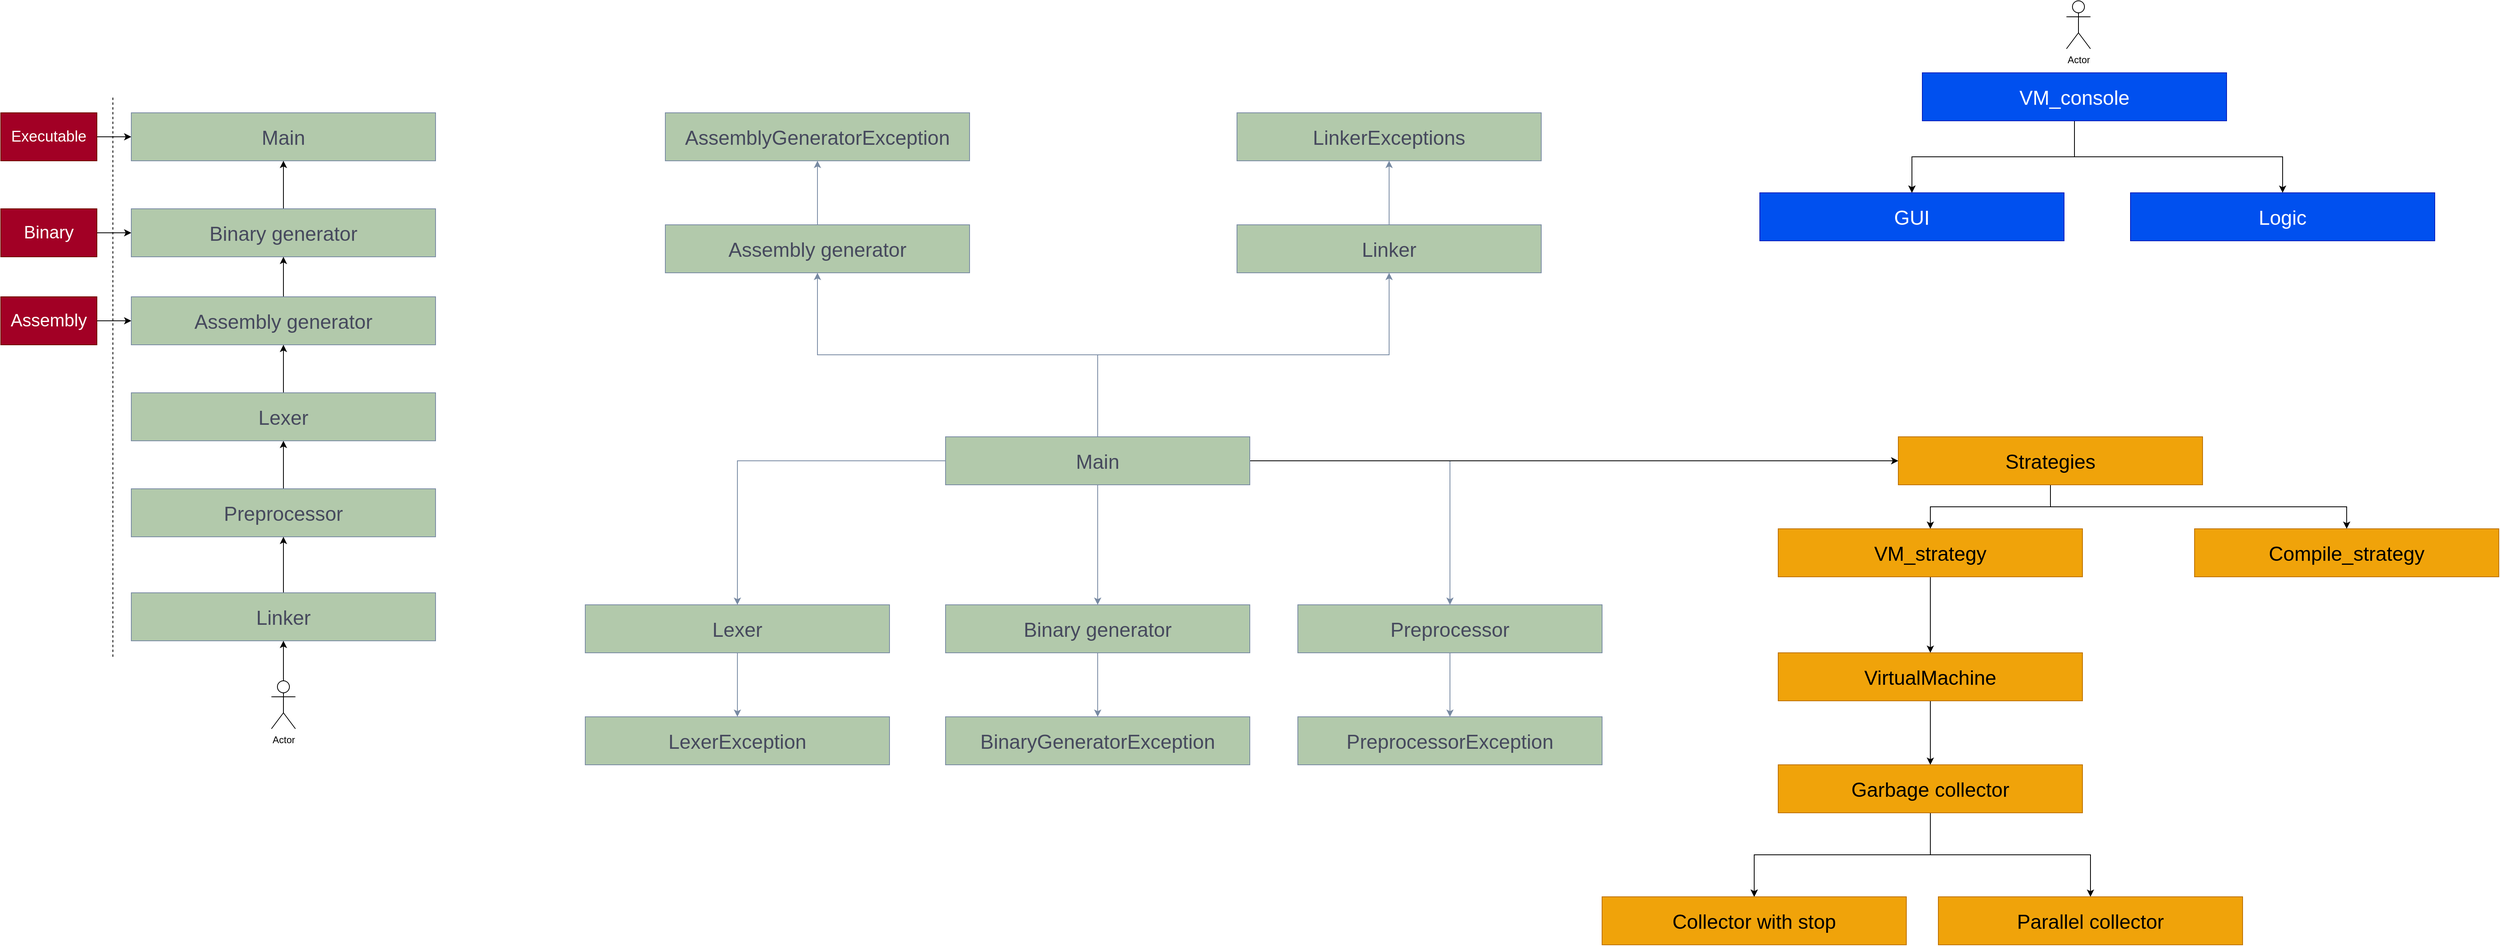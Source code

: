 <mxfile version="26.2.10">
  <diagram name="Страница — 1" id="IiIHjLgcgPe1mLimA3VC">
    <mxGraphModel dx="2796" dy="601" grid="1" gridSize="10" guides="1" tooltips="1" connect="1" arrows="1" fold="1" page="1" pageScale="1" pageWidth="827" pageHeight="1169" background="none" math="0" shadow="0">
      <root>
        <mxCell id="0" />
        <mxCell id="1" parent="0" />
        <mxCell id="HhkN-pGyviHW9je4sgLv-35" value="" style="edgeStyle=orthogonalEdgeStyle;rounded=0;orthogonalLoop=1;jettySize=auto;html=1;strokeColor=#788AA3;fontColor=#46495D;fillColor=#B2C9AB;" parent="1" source="HhkN-pGyviHW9je4sgLv-1" target="HhkN-pGyviHW9je4sgLv-34" edge="1">
          <mxGeometry relative="1" as="geometry" />
        </mxCell>
        <mxCell id="HhkN-pGyviHW9je4sgLv-37" value="" style="edgeStyle=orthogonalEdgeStyle;rounded=0;orthogonalLoop=1;jettySize=auto;html=1;strokeColor=#788AA3;fontColor=#46495D;fillColor=#B2C9AB;" parent="1" source="HhkN-pGyviHW9je4sgLv-1" target="HhkN-pGyviHW9je4sgLv-36" edge="1">
          <mxGeometry relative="1" as="geometry" />
        </mxCell>
        <mxCell id="HhkN-pGyviHW9je4sgLv-39" value="" style="edgeStyle=orthogonalEdgeStyle;rounded=0;orthogonalLoop=1;jettySize=auto;html=1;strokeColor=#788AA3;fontColor=#46495D;fillColor=#B2C9AB;" parent="1" source="HhkN-pGyviHW9je4sgLv-1" target="HhkN-pGyviHW9je4sgLv-38" edge="1">
          <mxGeometry relative="1" as="geometry" />
        </mxCell>
        <mxCell id="HhkN-pGyviHW9je4sgLv-41" value="" style="edgeStyle=orthogonalEdgeStyle;rounded=0;orthogonalLoop=1;jettySize=auto;html=1;strokeColor=#788AA3;fontColor=#46495D;fillColor=#B2C9AB;" parent="1" source="HhkN-pGyviHW9je4sgLv-1" target="HhkN-pGyviHW9je4sgLv-40" edge="1">
          <mxGeometry relative="1" as="geometry" />
        </mxCell>
        <mxCell id="HhkN-pGyviHW9je4sgLv-43" value="" style="edgeStyle=orthogonalEdgeStyle;rounded=0;orthogonalLoop=1;jettySize=auto;html=1;strokeColor=#788AA3;fontColor=#46495D;fillColor=#B2C9AB;" parent="1" source="HhkN-pGyviHW9je4sgLv-1" target="HhkN-pGyviHW9je4sgLv-42" edge="1">
          <mxGeometry relative="1" as="geometry" />
        </mxCell>
        <mxCell id="FRFlXG7ZL1jjnm-62iuR-1" style="edgeStyle=orthogonalEdgeStyle;rounded=0;orthogonalLoop=1;jettySize=auto;html=1;entryX=0;entryY=0.5;entryDx=0;entryDy=0;" parent="1" source="HhkN-pGyviHW9je4sgLv-1" edge="1" target="FRFlXG7ZL1jjnm-62iuR-3">
          <mxGeometry relative="1" as="geometry">
            <mxPoint x="890" y="615" as="targetPoint" />
          </mxGeometry>
        </mxCell>
        <mxCell id="HhkN-pGyviHW9je4sgLv-1" value="&lt;font style=&quot;font-size: 25px;&quot;&gt;Main&lt;/font&gt;" style="rounded=0;whiteSpace=wrap;html=1;labelBackgroundColor=none;fillColor=#B2C9AB;strokeColor=#788AA3;fontColor=#46495D;" parent="1" vertex="1">
          <mxGeometry x="-190" y="585" width="380" height="60" as="geometry" />
        </mxCell>
        <mxCell id="HhkN-pGyviHW9je4sgLv-49" value="" style="edgeStyle=orthogonalEdgeStyle;rounded=0;orthogonalLoop=1;jettySize=auto;html=1;strokeColor=#788AA3;fontColor=#46495D;fillColor=#B2C9AB;" parent="1" source="HhkN-pGyviHW9je4sgLv-34" target="HhkN-pGyviHW9je4sgLv-48" edge="1">
          <mxGeometry relative="1" as="geometry" />
        </mxCell>
        <mxCell id="HhkN-pGyviHW9je4sgLv-34" value="&lt;font style=&quot;font-size: 25px;&quot;&gt;Lexer&lt;/font&gt;" style="rounded=0;whiteSpace=wrap;html=1;labelBackgroundColor=none;fillColor=#B2C9AB;strokeColor=#788AA3;fontColor=#46495D;" parent="1" vertex="1">
          <mxGeometry x="-640" y="795" width="380" height="60" as="geometry" />
        </mxCell>
        <mxCell id="HhkN-pGyviHW9je4sgLv-45" value="" style="edgeStyle=orthogonalEdgeStyle;rounded=0;orthogonalLoop=1;jettySize=auto;html=1;strokeColor=#788AA3;fontColor=#46495D;fillColor=#B2C9AB;" parent="1" source="HhkN-pGyviHW9je4sgLv-36" target="HhkN-pGyviHW9je4sgLv-44" edge="1">
          <mxGeometry relative="1" as="geometry" />
        </mxCell>
        <mxCell id="HhkN-pGyviHW9je4sgLv-36" value="&lt;font style=&quot;font-size: 25px;&quot;&gt;Preprocessor&lt;/font&gt;" style="rounded=0;whiteSpace=wrap;html=1;labelBackgroundColor=none;fillColor=#B2C9AB;strokeColor=#788AA3;fontColor=#46495D;" parent="1" vertex="1">
          <mxGeometry x="250" y="795" width="380" height="60" as="geometry" />
        </mxCell>
        <mxCell id="HhkN-pGyviHW9je4sgLv-51" value="" style="edgeStyle=orthogonalEdgeStyle;rounded=0;orthogonalLoop=1;jettySize=auto;html=1;strokeColor=#788AA3;fontColor=#46495D;fillColor=#B2C9AB;" parent="1" source="HhkN-pGyviHW9je4sgLv-38" target="HhkN-pGyviHW9je4sgLv-50" edge="1">
          <mxGeometry relative="1" as="geometry" />
        </mxCell>
        <mxCell id="HhkN-pGyviHW9je4sgLv-38" value="&lt;font style=&quot;font-size: 25px;&quot;&gt;Assembly generator&lt;/font&gt;" style="rounded=0;whiteSpace=wrap;html=1;labelBackgroundColor=none;fillColor=#B2C9AB;strokeColor=#788AA3;fontColor=#46495D;" parent="1" vertex="1">
          <mxGeometry x="-540" y="320" width="380" height="60" as="geometry" />
        </mxCell>
        <mxCell id="HhkN-pGyviHW9je4sgLv-53" value="" style="edgeStyle=orthogonalEdgeStyle;rounded=0;orthogonalLoop=1;jettySize=auto;html=1;strokeColor=#788AA3;fontColor=#46495D;fillColor=#B2C9AB;" parent="1" source="HhkN-pGyviHW9je4sgLv-40" target="HhkN-pGyviHW9je4sgLv-52" edge="1">
          <mxGeometry relative="1" as="geometry" />
        </mxCell>
        <mxCell id="HhkN-pGyviHW9je4sgLv-40" value="&lt;font style=&quot;font-size: 25px;&quot;&gt;Linker&lt;/font&gt;" style="rounded=0;whiteSpace=wrap;html=1;labelBackgroundColor=none;fillColor=#B2C9AB;strokeColor=#788AA3;fontColor=#46495D;" parent="1" vertex="1">
          <mxGeometry x="174" y="320" width="380" height="60" as="geometry" />
        </mxCell>
        <mxCell id="HhkN-pGyviHW9je4sgLv-47" value="" style="edgeStyle=orthogonalEdgeStyle;rounded=0;orthogonalLoop=1;jettySize=auto;html=1;strokeColor=#788AA3;fontColor=#46495D;fillColor=#B2C9AB;" parent="1" source="HhkN-pGyviHW9je4sgLv-42" target="HhkN-pGyviHW9je4sgLv-46" edge="1">
          <mxGeometry relative="1" as="geometry" />
        </mxCell>
        <mxCell id="HhkN-pGyviHW9je4sgLv-42" value="&lt;font style=&quot;font-size: 25px;&quot;&gt;Binary generator&lt;/font&gt;" style="rounded=0;whiteSpace=wrap;html=1;labelBackgroundColor=none;fillColor=#B2C9AB;strokeColor=#788AA3;fontColor=#46495D;" parent="1" vertex="1">
          <mxGeometry x="-190" y="795" width="380" height="60" as="geometry" />
        </mxCell>
        <mxCell id="HhkN-pGyviHW9je4sgLv-44" value="&lt;font style=&quot;font-size: 25px;&quot;&gt;PreprocessorException&lt;/font&gt;" style="rounded=0;whiteSpace=wrap;html=1;labelBackgroundColor=none;fillColor=#B2C9AB;strokeColor=#788AA3;fontColor=#46495D;" parent="1" vertex="1">
          <mxGeometry x="250" y="935" width="380" height="60" as="geometry" />
        </mxCell>
        <mxCell id="HhkN-pGyviHW9je4sgLv-46" value="&lt;font style=&quot;font-size: 25px;&quot;&gt;BinaryGeneratorException&lt;/font&gt;" style="rounded=0;whiteSpace=wrap;html=1;labelBackgroundColor=none;fillColor=#B2C9AB;strokeColor=#788AA3;fontColor=#46495D;" parent="1" vertex="1">
          <mxGeometry x="-190" y="935" width="380" height="60" as="geometry" />
        </mxCell>
        <mxCell id="HhkN-pGyviHW9je4sgLv-48" value="&lt;font style=&quot;font-size: 25px;&quot;&gt;LexerException&lt;/font&gt;" style="rounded=0;whiteSpace=wrap;html=1;labelBackgroundColor=none;fillColor=#B2C9AB;strokeColor=#788AA3;fontColor=#46495D;" parent="1" vertex="1">
          <mxGeometry x="-640" y="935" width="380" height="60" as="geometry" />
        </mxCell>
        <mxCell id="HhkN-pGyviHW9je4sgLv-50" value="&lt;font style=&quot;font-size: 25px;&quot;&gt;AssemblyGeneratorException&lt;/font&gt;" style="rounded=0;whiteSpace=wrap;html=1;labelBackgroundColor=none;fillColor=#B2C9AB;strokeColor=#788AA3;fontColor=#46495D;" parent="1" vertex="1">
          <mxGeometry x="-540" y="180" width="380" height="60" as="geometry" />
        </mxCell>
        <mxCell id="HhkN-pGyviHW9je4sgLv-52" value="&lt;font style=&quot;font-size: 25px;&quot;&gt;LinkerExceptions&lt;/font&gt;" style="rounded=0;whiteSpace=wrap;html=1;labelBackgroundColor=none;fillColor=#B2C9AB;strokeColor=#788AA3;fontColor=#46495D;" parent="1" vertex="1">
          <mxGeometry x="174" y="180" width="380" height="60" as="geometry" />
        </mxCell>
        <mxCell id="HhkN-pGyviHW9je4sgLv-54" value="&lt;font style=&quot;font-size: 25px;&quot;&gt;Main&lt;/font&gt;" style="rounded=0;whiteSpace=wrap;html=1;labelBackgroundColor=none;fillColor=#B2C9AB;strokeColor=#788AA3;fontColor=#46495D;" parent="1" vertex="1">
          <mxGeometry x="-1207" y="180" width="380" height="60" as="geometry" />
        </mxCell>
        <mxCell id="1Pe37q1wq93f_4s7isEr-17" style="edgeStyle=orthogonalEdgeStyle;rounded=0;orthogonalLoop=1;jettySize=auto;html=1;entryX=0.5;entryY=1;entryDx=0;entryDy=0;" parent="1" source="HhkN-pGyviHW9je4sgLv-55" target="HhkN-pGyviHW9je4sgLv-54" edge="1">
          <mxGeometry relative="1" as="geometry" />
        </mxCell>
        <mxCell id="HhkN-pGyviHW9je4sgLv-55" value="&lt;font style=&quot;font-size: 25px;&quot;&gt;Binary generator&lt;/font&gt;" style="rounded=0;whiteSpace=wrap;html=1;labelBackgroundColor=none;fillColor=#B2C9AB;strokeColor=#788AA3;fontColor=#46495D;" parent="1" vertex="1">
          <mxGeometry x="-1207" y="300" width="380" height="60" as="geometry" />
        </mxCell>
        <mxCell id="1Pe37q1wq93f_4s7isEr-16" style="edgeStyle=orthogonalEdgeStyle;rounded=0;orthogonalLoop=1;jettySize=auto;html=1;entryX=0.5;entryY=1;entryDx=0;entryDy=0;" parent="1" source="HhkN-pGyviHW9je4sgLv-57" target="HhkN-pGyviHW9je4sgLv-55" edge="1">
          <mxGeometry relative="1" as="geometry">
            <Array as="points">
              <mxPoint x="-1017" y="390" />
              <mxPoint x="-1017" y="390" />
            </Array>
          </mxGeometry>
        </mxCell>
        <mxCell id="HhkN-pGyviHW9je4sgLv-57" value="&lt;span style=&quot;font-size: 25px;&quot;&gt;Assembly generator&lt;/span&gt;" style="rounded=0;whiteSpace=wrap;html=1;labelBackgroundColor=none;fillColor=#B2C9AB;strokeColor=#788AA3;fontColor=#46495D;" parent="1" vertex="1">
          <mxGeometry x="-1207" y="410" width="380" height="60" as="geometry" />
        </mxCell>
        <mxCell id="1Pe37q1wq93f_4s7isEr-14" style="edgeStyle=orthogonalEdgeStyle;rounded=0;orthogonalLoop=1;jettySize=auto;html=1;" parent="1" source="HhkN-pGyviHW9je4sgLv-59" target="1Pe37q1wq93f_4s7isEr-13" edge="1">
          <mxGeometry relative="1" as="geometry" />
        </mxCell>
        <mxCell id="HhkN-pGyviHW9je4sgLv-59" value="&lt;font style=&quot;font-size: 25px;&quot;&gt;Preprocessor&lt;/font&gt;" style="rounded=0;whiteSpace=wrap;html=1;labelBackgroundColor=none;fillColor=#B2C9AB;strokeColor=#788AA3;fontColor=#46495D;" parent="1" vertex="1">
          <mxGeometry x="-1207" y="650" width="380" height="60" as="geometry" />
        </mxCell>
        <mxCell id="1Pe37q1wq93f_4s7isEr-11" style="edgeStyle=orthogonalEdgeStyle;rounded=0;orthogonalLoop=1;jettySize=auto;html=1;" parent="1" source="HhkN-pGyviHW9je4sgLv-61" target="HhkN-pGyviHW9je4sgLv-59" edge="1">
          <mxGeometry relative="1" as="geometry">
            <mxPoint x="-1017" y="730" as="targetPoint" />
          </mxGeometry>
        </mxCell>
        <mxCell id="HhkN-pGyviHW9je4sgLv-61" value="&lt;font style=&quot;font-size: 25px;&quot;&gt;Linker&lt;/font&gt;" style="rounded=0;whiteSpace=wrap;html=1;labelBackgroundColor=none;fillColor=#B2C9AB;strokeColor=#788AA3;fontColor=#46495D;" parent="1" vertex="1">
          <mxGeometry x="-1207" y="780" width="380" height="60" as="geometry" />
        </mxCell>
        <mxCell id="1Pe37q1wq93f_4s7isEr-20" style="edgeStyle=orthogonalEdgeStyle;rounded=0;orthogonalLoop=1;jettySize=auto;html=1;entryX=0;entryY=0.5;entryDx=0;entryDy=0;" parent="1" source="m5i5Z3udP00BeDHO9knX-1" target="HhkN-pGyviHW9je4sgLv-55" edge="1">
          <mxGeometry relative="1" as="geometry" />
        </mxCell>
        <mxCell id="m5i5Z3udP00BeDHO9knX-1" value="&lt;font style=&quot;font-size: 22px;&quot;&gt;Binary&lt;/font&gt;" style="rounded=0;whiteSpace=wrap;html=1;fillColor=#a20025;fontColor=#ffffff;strokeColor=#6F0000;" parent="1" vertex="1">
          <mxGeometry x="-1370" y="300" width="120" height="60" as="geometry" />
        </mxCell>
        <mxCell id="1Pe37q1wq93f_4s7isEr-21" style="edgeStyle=orthogonalEdgeStyle;rounded=0;orthogonalLoop=1;jettySize=auto;html=1;entryX=0;entryY=0.5;entryDx=0;entryDy=0;" parent="1" source="m5i5Z3udP00BeDHO9knX-3" target="HhkN-pGyviHW9je4sgLv-57" edge="1">
          <mxGeometry relative="1" as="geometry" />
        </mxCell>
        <mxCell id="m5i5Z3udP00BeDHO9knX-3" value="&lt;font style=&quot;font-size: 22px;&quot;&gt;Assembly&lt;/font&gt;" style="rounded=0;whiteSpace=wrap;html=1;fillColor=#a20025;fontColor=#ffffff;strokeColor=#6F0000;" parent="1" vertex="1">
          <mxGeometry x="-1370" y="410" width="120" height="60" as="geometry" />
        </mxCell>
        <mxCell id="m5i5Z3udP00BeDHO9knX-4" value="" style="endArrow=none;dashed=1;html=1;rounded=0;" parent="1" edge="1">
          <mxGeometry width="50" height="50" relative="1" as="geometry">
            <mxPoint x="-1230" y="860" as="sourcePoint" />
            <mxPoint x="-1230" y="160" as="targetPoint" />
            <Array as="points">
              <mxPoint x="-1230" y="500" />
            </Array>
          </mxGeometry>
        </mxCell>
        <mxCell id="1Pe37q1wq93f_4s7isEr-19" style="edgeStyle=orthogonalEdgeStyle;rounded=0;orthogonalLoop=1;jettySize=auto;html=1;" parent="1" source="m5i5Z3udP00BeDHO9knX-10" target="HhkN-pGyviHW9je4sgLv-54" edge="1">
          <mxGeometry relative="1" as="geometry" />
        </mxCell>
        <mxCell id="m5i5Z3udP00BeDHO9knX-10" value="&lt;font style=&quot;font-size: 19px;&quot;&gt;Executable&lt;/font&gt;" style="rounded=0;whiteSpace=wrap;html=1;fillColor=#a20025;fontColor=#ffffff;strokeColor=#6F0000;" parent="1" vertex="1">
          <mxGeometry x="-1370" y="180" width="120" height="60" as="geometry" />
        </mxCell>
        <mxCell id="1Pe37q1wq93f_4s7isEr-2" style="edgeStyle=orthogonalEdgeStyle;rounded=0;orthogonalLoop=1;jettySize=auto;html=1;" parent="1" source="1Pe37q1wq93f_4s7isEr-1" target="HhkN-pGyviHW9je4sgLv-61" edge="1">
          <mxGeometry relative="1" as="geometry" />
        </mxCell>
        <mxCell id="1Pe37q1wq93f_4s7isEr-1" value="Actor" style="shape=umlActor;verticalLabelPosition=bottom;verticalAlign=top;html=1;outlineConnect=0;" parent="1" vertex="1">
          <mxGeometry x="-1032" y="890" width="30" height="60" as="geometry" />
        </mxCell>
        <mxCell id="1Pe37q1wq93f_4s7isEr-15" style="edgeStyle=orthogonalEdgeStyle;rounded=0;orthogonalLoop=1;jettySize=auto;html=1;entryX=0.5;entryY=1;entryDx=0;entryDy=0;" parent="1" source="1Pe37q1wq93f_4s7isEr-13" target="HhkN-pGyviHW9je4sgLv-57" edge="1">
          <mxGeometry relative="1" as="geometry" />
        </mxCell>
        <mxCell id="1Pe37q1wq93f_4s7isEr-13" value="&lt;font style=&quot;font-size: 25px;&quot;&gt;Lexer&lt;/font&gt;" style="rounded=0;whiteSpace=wrap;html=1;labelBackgroundColor=none;fillColor=#B2C9AB;strokeColor=#788AA3;fontColor=#46495D;" parent="1" vertex="1">
          <mxGeometry x="-1207" y="530" width="380" height="60" as="geometry" />
        </mxCell>
        <mxCell id="FRFlXG7ZL1jjnm-62iuR-5" value="" style="edgeStyle=orthogonalEdgeStyle;rounded=0;orthogonalLoop=1;jettySize=auto;html=1;" parent="1" source="FRFlXG7ZL1jjnm-62iuR-3" target="FRFlXG7ZL1jjnm-62iuR-4" edge="1">
          <mxGeometry relative="1" as="geometry" />
        </mxCell>
        <mxCell id="FRFlXG7ZL1jjnm-62iuR-7" value="" style="edgeStyle=orthogonalEdgeStyle;rounded=0;orthogonalLoop=1;jettySize=auto;html=1;" parent="1" source="FRFlXG7ZL1jjnm-62iuR-3" target="FRFlXG7ZL1jjnm-62iuR-6" edge="1">
          <mxGeometry relative="1" as="geometry" />
        </mxCell>
        <mxCell id="FRFlXG7ZL1jjnm-62iuR-3" value="&lt;font style=&quot;font-size: 25px;&quot;&gt;Strategies&lt;/font&gt;" style="rounded=0;whiteSpace=wrap;html=1;labelBackgroundColor=none;fillColor=#f0a30a;strokeColor=#BD7000;fontColor=#000000;" parent="1" vertex="1">
          <mxGeometry x="1000" y="585" width="380" height="60" as="geometry" />
        </mxCell>
        <mxCell id="FRFlXG7ZL1jjnm-62iuR-9" value="" style="edgeStyle=orthogonalEdgeStyle;rounded=0;orthogonalLoop=1;jettySize=auto;html=1;" parent="1" source="FRFlXG7ZL1jjnm-62iuR-4" target="FRFlXG7ZL1jjnm-62iuR-8" edge="1">
          <mxGeometry relative="1" as="geometry" />
        </mxCell>
        <mxCell id="FRFlXG7ZL1jjnm-62iuR-4" value="&lt;font style=&quot;font-size: 25px;&quot;&gt;VM_strategy&lt;/font&gt;" style="rounded=0;whiteSpace=wrap;html=1;labelBackgroundColor=none;fillColor=#f0a30a;strokeColor=#BD7000;fontColor=#000000;" parent="1" vertex="1">
          <mxGeometry x="850" y="700" width="380" height="60" as="geometry" />
        </mxCell>
        <mxCell id="FRFlXG7ZL1jjnm-62iuR-6" value="&lt;font style=&quot;font-size: 25px;&quot;&gt;Compile_strategy&lt;/font&gt;" style="rounded=0;whiteSpace=wrap;html=1;labelBackgroundColor=none;fillColor=#f0a30a;strokeColor=#BD7000;fontColor=#000000;" parent="1" vertex="1">
          <mxGeometry x="1370" y="700" width="380" height="60" as="geometry" />
        </mxCell>
        <mxCell id="EBaOzZNbVAsvQvHieqdT-2" value="" style="edgeStyle=orthogonalEdgeStyle;rounded=0;orthogonalLoop=1;jettySize=auto;html=1;" edge="1" parent="1" source="FRFlXG7ZL1jjnm-62iuR-8" target="EBaOzZNbVAsvQvHieqdT-1">
          <mxGeometry relative="1" as="geometry" />
        </mxCell>
        <mxCell id="FRFlXG7ZL1jjnm-62iuR-8" value="&lt;font style=&quot;font-size: 25px;&quot;&gt;VirtualMachine&lt;/font&gt;" style="rounded=0;whiteSpace=wrap;html=1;labelBackgroundColor=none;fillColor=#f0a30a;strokeColor=#BD7000;fontColor=#000000;" parent="1" vertex="1">
          <mxGeometry x="850" y="855" width="380" height="60" as="geometry" />
        </mxCell>
        <mxCell id="FRFlXG7ZL1jjnm-62iuR-13" value="" style="edgeStyle=orthogonalEdgeStyle;rounded=0;orthogonalLoop=1;jettySize=auto;html=1;" parent="1" source="FRFlXG7ZL1jjnm-62iuR-10" target="FRFlXG7ZL1jjnm-62iuR-12" edge="1">
          <mxGeometry relative="1" as="geometry" />
        </mxCell>
        <mxCell id="FRFlXG7ZL1jjnm-62iuR-14" value="" style="edgeStyle=orthogonalEdgeStyle;rounded=0;orthogonalLoop=1;jettySize=auto;html=1;" parent="1" source="FRFlXG7ZL1jjnm-62iuR-10" target="FRFlXG7ZL1jjnm-62iuR-12" edge="1">
          <mxGeometry relative="1" as="geometry" />
        </mxCell>
        <mxCell id="FRFlXG7ZL1jjnm-62iuR-15" style="edgeStyle=orthogonalEdgeStyle;rounded=0;orthogonalLoop=1;jettySize=auto;html=1;entryX=0.5;entryY=0;entryDx=0;entryDy=0;" parent="1" source="FRFlXG7ZL1jjnm-62iuR-10" target="FRFlXG7ZL1jjnm-62iuR-16" edge="1">
          <mxGeometry relative="1" as="geometry">
            <mxPoint x="1390" y="280" as="targetPoint" />
          </mxGeometry>
        </mxCell>
        <mxCell id="FRFlXG7ZL1jjnm-62iuR-10" value="&lt;font style=&quot;font-size: 25px;&quot;&gt;VM_console&lt;/font&gt;" style="rounded=0;whiteSpace=wrap;html=1;labelBackgroundColor=none;fillColor=#0050ef;strokeColor=#001DBC;fontColor=#ffffff;" parent="1" vertex="1">
          <mxGeometry x="1030" y="130" width="380" height="60" as="geometry" />
        </mxCell>
        <mxCell id="FRFlXG7ZL1jjnm-62iuR-11" value="Actor" style="shape=umlActor;verticalLabelPosition=bottom;verticalAlign=top;html=1;outlineConnect=0;" parent="1" vertex="1">
          <mxGeometry x="1210" y="40" width="30" height="60" as="geometry" />
        </mxCell>
        <mxCell id="FRFlXG7ZL1jjnm-62iuR-12" value="&lt;font style=&quot;font-size: 25px;&quot;&gt;GUI&lt;/font&gt;" style="rounded=0;whiteSpace=wrap;html=1;labelBackgroundColor=none;fillColor=#0050ef;strokeColor=#001DBC;fontColor=#ffffff;" parent="1" vertex="1">
          <mxGeometry x="827" y="280" width="380" height="60" as="geometry" />
        </mxCell>
        <mxCell id="FRFlXG7ZL1jjnm-62iuR-16" value="&lt;font style=&quot;font-size: 25px;&quot;&gt;Logic&lt;/font&gt;" style="rounded=0;whiteSpace=wrap;html=1;labelBackgroundColor=none;fillColor=#0050ef;strokeColor=#001DBC;fontColor=#ffffff;" parent="1" vertex="1">
          <mxGeometry x="1290" y="280" width="380" height="60" as="geometry" />
        </mxCell>
        <mxCell id="EBaOzZNbVAsvQvHieqdT-4" value="" style="edgeStyle=orthogonalEdgeStyle;rounded=0;orthogonalLoop=1;jettySize=auto;html=1;" edge="1" parent="1" source="EBaOzZNbVAsvQvHieqdT-1" target="EBaOzZNbVAsvQvHieqdT-3">
          <mxGeometry relative="1" as="geometry" />
        </mxCell>
        <mxCell id="EBaOzZNbVAsvQvHieqdT-5" value="" style="edgeStyle=orthogonalEdgeStyle;rounded=0;orthogonalLoop=1;jettySize=auto;html=1;" edge="1" parent="1" source="EBaOzZNbVAsvQvHieqdT-1" target="EBaOzZNbVAsvQvHieqdT-3">
          <mxGeometry relative="1" as="geometry" />
        </mxCell>
        <mxCell id="EBaOzZNbVAsvQvHieqdT-6" style="edgeStyle=orthogonalEdgeStyle;rounded=0;orthogonalLoop=1;jettySize=auto;html=1;entryX=0.5;entryY=0;entryDx=0;entryDy=0;" edge="1" parent="1" source="EBaOzZNbVAsvQvHieqdT-1" target="EBaOzZNbVAsvQvHieqdT-7">
          <mxGeometry relative="1" as="geometry">
            <mxPoint x="1220" y="1160" as="targetPoint" />
          </mxGeometry>
        </mxCell>
        <mxCell id="EBaOzZNbVAsvQvHieqdT-1" value="&lt;font style=&quot;font-size: 25px;&quot;&gt;Garbage collector&lt;/font&gt;" style="rounded=0;whiteSpace=wrap;html=1;labelBackgroundColor=none;fillColor=#f0a30a;strokeColor=#BD7000;fontColor=#000000;" vertex="1" parent="1">
          <mxGeometry x="850" y="995" width="380" height="60" as="geometry" />
        </mxCell>
        <mxCell id="EBaOzZNbVAsvQvHieqdT-3" value="&lt;font style=&quot;font-size: 25px;&quot;&gt;Collector with stop&lt;/font&gt;" style="rounded=0;whiteSpace=wrap;html=1;labelBackgroundColor=none;fillColor=#f0a30a;strokeColor=#BD7000;fontColor=#000000;" vertex="1" parent="1">
          <mxGeometry x="630" y="1160" width="380" height="60" as="geometry" />
        </mxCell>
        <mxCell id="EBaOzZNbVAsvQvHieqdT-7" value="&lt;font style=&quot;font-size: 25px;&quot;&gt;Parallel collector&lt;/font&gt;" style="rounded=0;whiteSpace=wrap;html=1;labelBackgroundColor=none;fillColor=#f0a30a;strokeColor=#BD7000;fontColor=#000000;" vertex="1" parent="1">
          <mxGeometry x="1050" y="1160" width="380" height="60" as="geometry" />
        </mxCell>
      </root>
    </mxGraphModel>
  </diagram>
</mxfile>
